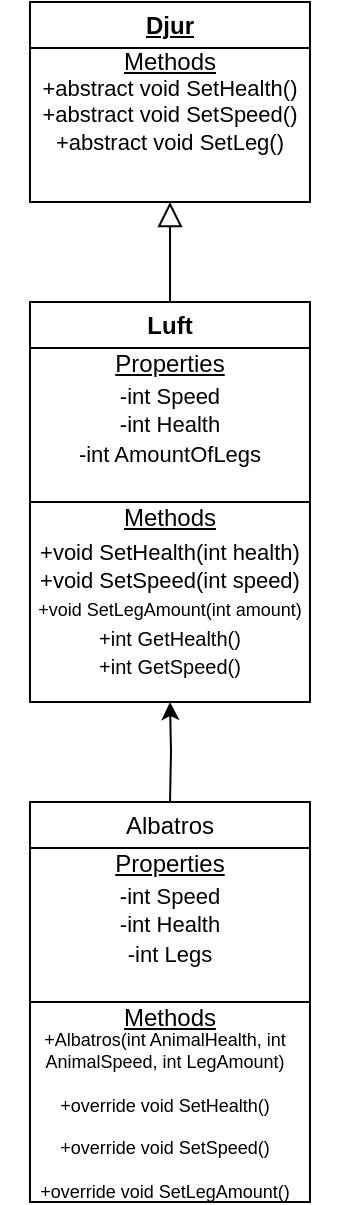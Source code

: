 <mxfile version="22.0.4" type="github">
  <diagram id="C5RBs43oDa-KdzZeNtuy" name="Page-1">
    <mxGraphModel dx="836" dy="488" grid="1" gridSize="10" guides="1" tooltips="1" connect="1" arrows="1" fold="1" page="1" pageScale="1" pageWidth="827" pageHeight="1169" math="0" shadow="0">
      <root>
        <mxCell id="WIyWlLk6GJQsqaUBKTNV-0" />
        <mxCell id="WIyWlLk6GJQsqaUBKTNV-1" parent="WIyWlLk6GJQsqaUBKTNV-0" />
        <mxCell id="zkfFHV4jXpPFQw0GAbJ--16" value="" style="endArrow=block;endSize=10;endFill=0;shadow=0;strokeWidth=1;rounded=0;edgeStyle=elbowEdgeStyle;elbow=vertical;exitX=0.5;exitY=0;exitDx=0;exitDy=0;" parent="WIyWlLk6GJQsqaUBKTNV-1" source="ya-7JuQW1T51q11uYDyU-60" edge="1">
          <mxGeometry width="160" relative="1" as="geometry">
            <mxPoint x="360" y="290" as="sourcePoint" />
            <mxPoint x="360" y="240" as="targetPoint" />
          </mxGeometry>
        </mxCell>
        <mxCell id="ya-7JuQW1T51q11uYDyU-22" style="edgeStyle=orthogonalEdgeStyle;rounded=0;orthogonalLoop=1;jettySize=auto;html=1;exitX=0.5;exitY=0;exitDx=0;exitDy=0;entryX=0.5;entryY=1;entryDx=0;entryDy=0;" edge="1" parent="WIyWlLk6GJQsqaUBKTNV-1" target="ya-7JuQW1T51q11uYDyU-81">
          <mxGeometry relative="1" as="geometry">
            <mxPoint x="360.0" y="540.0" as="sourcePoint" />
            <mxPoint x="360" y="530" as="targetPoint" />
          </mxGeometry>
        </mxCell>
        <mxCell id="ya-7JuQW1T51q11uYDyU-33" value="&lt;b style=&quot;border-color: var(--border-color);&quot;&gt;&lt;u style=&quot;border-color: var(--border-color);&quot;&gt;Djur&lt;/u&gt;&lt;/b&gt;" style="swimlane;whiteSpace=wrap;html=1;" vertex="1" collapsed="1" parent="WIyWlLk6GJQsqaUBKTNV-1">
          <mxGeometry x="290" y="140" width="140" height="100" as="geometry">
            <mxRectangle x="70" y="120" width="200" height="200" as="alternateBounds" />
          </mxGeometry>
        </mxCell>
        <mxCell id="ya-7JuQW1T51q11uYDyU-35" value="" style="rounded=0;whiteSpace=wrap;html=1;" vertex="1" parent="ya-7JuQW1T51q11uYDyU-33">
          <mxGeometry y="20" width="200" height="70" as="geometry" />
        </mxCell>
        <mxCell id="ya-7JuQW1T51q11uYDyU-36" value="" style="rounded=0;whiteSpace=wrap;html=1;" vertex="1" parent="ya-7JuQW1T51q11uYDyU-33">
          <mxGeometry y="30" width="120" height="60" as="geometry" />
        </mxCell>
        <mxCell id="ya-7JuQW1T51q11uYDyU-37" value="" style="rounded=0;whiteSpace=wrap;html=1;" vertex="1" parent="ya-7JuQW1T51q11uYDyU-33">
          <mxGeometry y="30" width="120" height="60" as="geometry" />
        </mxCell>
        <mxCell id="ya-7JuQW1T51q11uYDyU-38" value="" style="rounded=0;whiteSpace=wrap;html=1;" vertex="1" parent="ya-7JuQW1T51q11uYDyU-33">
          <mxGeometry x="20" y="50" width="120" height="60" as="geometry" />
        </mxCell>
        <mxCell id="ya-7JuQW1T51q11uYDyU-39" value="" style="rounded=0;whiteSpace=wrap;html=1;" vertex="1" parent="ya-7JuQW1T51q11uYDyU-33">
          <mxGeometry y="30" width="120" height="60" as="geometry" />
        </mxCell>
        <mxCell id="ya-7JuQW1T51q11uYDyU-40" value="" style="rounded=0;whiteSpace=wrap;html=1;" vertex="1" parent="ya-7JuQW1T51q11uYDyU-33">
          <mxGeometry x="20" y="45" width="120" height="60" as="geometry" />
        </mxCell>
        <mxCell id="ya-7JuQW1T51q11uYDyU-42" value="" style="rounded=0;whiteSpace=wrap;html=1;" vertex="1" parent="ya-7JuQW1T51q11uYDyU-33">
          <mxGeometry x="10" y="60" width="120" height="60" as="geometry" />
        </mxCell>
        <mxCell id="ya-7JuQW1T51q11uYDyU-43" value="" style="rounded=1;whiteSpace=wrap;html=1;" vertex="1" parent="ya-7JuQW1T51q11uYDyU-33">
          <mxGeometry y="60" width="120" height="60" as="geometry" />
        </mxCell>
        <mxCell id="ya-7JuQW1T51q11uYDyU-44" value="" style="whiteSpace=wrap;html=1;aspect=fixed;" vertex="1" parent="ya-7JuQW1T51q11uYDyU-33">
          <mxGeometry y="20" width="120" height="120" as="geometry" />
        </mxCell>
        <mxCell id="ya-7JuQW1T51q11uYDyU-45" value="" style="rounded=0;whiteSpace=wrap;html=1;" vertex="1" parent="ya-7JuQW1T51q11uYDyU-33">
          <mxGeometry x="20" y="40" width="120" height="60" as="geometry" />
        </mxCell>
        <mxCell id="ya-7JuQW1T51q11uYDyU-46" value="" style="rounded=0;whiteSpace=wrap;html=1;" vertex="1" parent="ya-7JuQW1T51q11uYDyU-33">
          <mxGeometry x="10" y="45" width="120" height="60" as="geometry" />
        </mxCell>
        <mxCell id="ya-7JuQW1T51q11uYDyU-47" value="" style="rounded=0;whiteSpace=wrap;html=1;" vertex="1" parent="ya-7JuQW1T51q11uYDyU-33">
          <mxGeometry x="70" y="70" width="120" height="60" as="geometry" />
        </mxCell>
        <mxCell id="ya-7JuQW1T51q11uYDyU-48" value="" style="whiteSpace=wrap;html=1;" vertex="1" parent="ya-7JuQW1T51q11uYDyU-33">
          <mxGeometry y="20" width="120" height="60" as="geometry" />
        </mxCell>
        <mxCell id="ya-7JuQW1T51q11uYDyU-54" value="" style="whiteSpace=wrap;html=1;labelPosition=center;verticalLabelPosition=middle;align=center;verticalAlign=middle;" vertex="1" parent="WIyWlLk6GJQsqaUBKTNV-1">
          <mxGeometry x="290" y="163" width="140" height="77" as="geometry" />
        </mxCell>
        <mxCell id="ya-7JuQW1T51q11uYDyU-55" value="&lt;u&gt;Methods&lt;/u&gt;" style="text;html=1;strokeColor=none;fillColor=none;align=center;verticalAlign=middle;whiteSpace=wrap;rounded=0;" vertex="1" parent="WIyWlLk6GJQsqaUBKTNV-1">
          <mxGeometry x="330" y="155" width="60" height="30" as="geometry" />
        </mxCell>
        <mxCell id="ya-7JuQW1T51q11uYDyU-56" value="&lt;font style=&quot;font-size: 11px;&quot;&gt;+abstract void SetHealth()&lt;/font&gt;" style="text;html=1;strokeColor=none;fillColor=none;align=center;verticalAlign=middle;whiteSpace=wrap;rounded=0;" vertex="1" parent="WIyWlLk6GJQsqaUBKTNV-1">
          <mxGeometry x="290" y="168" width="140" height="30" as="geometry" />
        </mxCell>
        <mxCell id="ya-7JuQW1T51q11uYDyU-57" value="&lt;font style=&quot;font-size: 11px;&quot;&gt;+abstract void SetSpeed()&lt;/font&gt;" style="text;html=1;strokeColor=none;fillColor=none;align=center;verticalAlign=middle;whiteSpace=wrap;rounded=0;" vertex="1" parent="WIyWlLk6GJQsqaUBKTNV-1">
          <mxGeometry x="290" y="181" width="140" height="30" as="geometry" />
        </mxCell>
        <mxCell id="ya-7JuQW1T51q11uYDyU-58" value="&lt;font style=&quot;font-size: 11px;&quot;&gt;+abstract void SetLeg()&lt;/font&gt;" style="text;html=1;strokeColor=none;fillColor=none;align=center;verticalAlign=middle;whiteSpace=wrap;rounded=0;" vertex="1" parent="WIyWlLk6GJQsqaUBKTNV-1">
          <mxGeometry x="290" y="195" width="140" height="30" as="geometry" />
        </mxCell>
        <mxCell id="ya-7JuQW1T51q11uYDyU-60" value="Luft" style="swimlane;whiteSpace=wrap;html=1;" vertex="1" collapsed="1" parent="WIyWlLk6GJQsqaUBKTNV-1">
          <mxGeometry x="290" y="290" width="140" height="100" as="geometry">
            <mxRectangle x="70" y="120" width="200" height="200" as="alternateBounds" />
          </mxGeometry>
        </mxCell>
        <mxCell id="ya-7JuQW1T51q11uYDyU-61" value="" style="rounded=0;whiteSpace=wrap;html=1;" vertex="1" parent="ya-7JuQW1T51q11uYDyU-60">
          <mxGeometry y="20" width="200" height="70" as="geometry" />
        </mxCell>
        <mxCell id="ya-7JuQW1T51q11uYDyU-62" value="" style="rounded=0;whiteSpace=wrap;html=1;" vertex="1" parent="ya-7JuQW1T51q11uYDyU-60">
          <mxGeometry y="30" width="120" height="60" as="geometry" />
        </mxCell>
        <mxCell id="ya-7JuQW1T51q11uYDyU-63" value="" style="rounded=0;whiteSpace=wrap;html=1;" vertex="1" parent="ya-7JuQW1T51q11uYDyU-60">
          <mxGeometry y="30" width="120" height="60" as="geometry" />
        </mxCell>
        <mxCell id="ya-7JuQW1T51q11uYDyU-64" value="" style="rounded=0;whiteSpace=wrap;html=1;" vertex="1" parent="ya-7JuQW1T51q11uYDyU-60">
          <mxGeometry x="20" y="50" width="120" height="60" as="geometry" />
        </mxCell>
        <mxCell id="ya-7JuQW1T51q11uYDyU-65" value="" style="rounded=0;whiteSpace=wrap;html=1;" vertex="1" parent="ya-7JuQW1T51q11uYDyU-60">
          <mxGeometry y="30" width="120" height="60" as="geometry" />
        </mxCell>
        <mxCell id="ya-7JuQW1T51q11uYDyU-66" value="" style="rounded=0;whiteSpace=wrap;html=1;" vertex="1" parent="ya-7JuQW1T51q11uYDyU-60">
          <mxGeometry x="20" y="45" width="120" height="60" as="geometry" />
        </mxCell>
        <mxCell id="ya-7JuQW1T51q11uYDyU-67" value="" style="rounded=0;whiteSpace=wrap;html=1;" vertex="1" parent="ya-7JuQW1T51q11uYDyU-60">
          <mxGeometry x="10" y="60" width="120" height="60" as="geometry" />
        </mxCell>
        <mxCell id="ya-7JuQW1T51q11uYDyU-68" value="" style="rounded=1;whiteSpace=wrap;html=1;" vertex="1" parent="ya-7JuQW1T51q11uYDyU-60">
          <mxGeometry y="60" width="120" height="60" as="geometry" />
        </mxCell>
        <mxCell id="ya-7JuQW1T51q11uYDyU-69" value="" style="whiteSpace=wrap;html=1;aspect=fixed;" vertex="1" parent="ya-7JuQW1T51q11uYDyU-60">
          <mxGeometry y="20" width="120" height="120" as="geometry" />
        </mxCell>
        <mxCell id="ya-7JuQW1T51q11uYDyU-70" value="" style="rounded=0;whiteSpace=wrap;html=1;" vertex="1" parent="ya-7JuQW1T51q11uYDyU-60">
          <mxGeometry x="20" y="40" width="120" height="60" as="geometry" />
        </mxCell>
        <mxCell id="ya-7JuQW1T51q11uYDyU-71" value="" style="rounded=0;whiteSpace=wrap;html=1;" vertex="1" parent="ya-7JuQW1T51q11uYDyU-60">
          <mxGeometry x="10" y="45" width="120" height="60" as="geometry" />
        </mxCell>
        <mxCell id="ya-7JuQW1T51q11uYDyU-72" value="" style="rounded=0;whiteSpace=wrap;html=1;" vertex="1" parent="ya-7JuQW1T51q11uYDyU-60">
          <mxGeometry x="70" y="70" width="120" height="60" as="geometry" />
        </mxCell>
        <mxCell id="ya-7JuQW1T51q11uYDyU-73" value="" style="whiteSpace=wrap;html=1;" vertex="1" parent="ya-7JuQW1T51q11uYDyU-60">
          <mxGeometry y="20" width="120" height="60" as="geometry" />
        </mxCell>
        <mxCell id="ya-7JuQW1T51q11uYDyU-74" value="" style="whiteSpace=wrap;html=1;labelPosition=center;verticalLabelPosition=middle;align=center;verticalAlign=middle;" vertex="1" parent="WIyWlLk6GJQsqaUBKTNV-1">
          <mxGeometry x="290" y="313" width="140" height="77" as="geometry" />
        </mxCell>
        <mxCell id="ya-7JuQW1T51q11uYDyU-81" value="" style="whiteSpace=wrap;html=1;labelPosition=center;verticalLabelPosition=middle;align=center;verticalAlign=middle;" vertex="1" parent="WIyWlLk6GJQsqaUBKTNV-1">
          <mxGeometry x="290" y="390" width="140" height="100" as="geometry" />
        </mxCell>
        <mxCell id="ya-7JuQW1T51q11uYDyU-76" value="&lt;font style=&quot;&quot;&gt;&lt;span style=&quot;font-size: 11px;&quot;&gt;+void SetHealth(int health)&lt;/span&gt;&lt;br&gt;&lt;span style=&quot;font-size: 11px;&quot;&gt;+void SetSpeed(int speed)&lt;/span&gt;&lt;br&gt;&lt;font style=&quot;font-size: 9px;&quot;&gt;+void SetLegAmount(int amount)&lt;br&gt;&lt;/font&gt;&lt;font style=&quot;font-size: 10px;&quot;&gt;+int GetHealth()&lt;br&gt;&lt;/font&gt;&lt;font style=&quot;font-size: 10px;&quot;&gt;+int GetSpeed()&lt;/font&gt;&lt;br&gt;&lt;/font&gt;" style="text;html=1;strokeColor=none;fillColor=none;align=center;verticalAlign=middle;whiteSpace=wrap;rounded=0;" vertex="1" parent="WIyWlLk6GJQsqaUBKTNV-1">
          <mxGeometry x="275" y="413" width="170" height="60" as="geometry" />
        </mxCell>
        <mxCell id="ya-7JuQW1T51q11uYDyU-75" value="&lt;u&gt;Methods&lt;/u&gt;" style="text;html=1;strokeColor=none;fillColor=none;align=center;verticalAlign=middle;whiteSpace=wrap;rounded=0;" vertex="1" parent="WIyWlLk6GJQsqaUBKTNV-1">
          <mxGeometry x="330" y="383" width="60" height="30" as="geometry" />
        </mxCell>
        <mxCell id="ya-7JuQW1T51q11uYDyU-83" value="&lt;u&gt;Properties&lt;/u&gt;" style="text;html=1;strokeColor=none;fillColor=none;align=center;verticalAlign=middle;whiteSpace=wrap;rounded=0;" vertex="1" parent="WIyWlLk6GJQsqaUBKTNV-1">
          <mxGeometry x="330" y="306" width="60" height="30" as="geometry" />
        </mxCell>
        <mxCell id="ya-7JuQW1T51q11uYDyU-84" value="&lt;font style=&quot;font-size: 11px;&quot;&gt;-int Speed&lt;br&gt;-int Health&lt;br&gt;-int AmountOfLegs&lt;br&gt;&lt;/font&gt;" style="text;html=1;strokeColor=none;fillColor=none;align=center;verticalAlign=middle;whiteSpace=wrap;rounded=0;" vertex="1" parent="WIyWlLk6GJQsqaUBKTNV-1">
          <mxGeometry x="290" y="336" width="140" height="30" as="geometry" />
        </mxCell>
        <mxCell id="ya-7JuQW1T51q11uYDyU-91" value="&lt;span style=&quot;font-weight: normal;&quot;&gt;Albatros&lt;/span&gt;" style="swimlane;whiteSpace=wrap;html=1;" vertex="1" collapsed="1" parent="WIyWlLk6GJQsqaUBKTNV-1">
          <mxGeometry x="290" y="540" width="140" height="100" as="geometry">
            <mxRectangle x="70" y="120" width="200" height="200" as="alternateBounds" />
          </mxGeometry>
        </mxCell>
        <mxCell id="ya-7JuQW1T51q11uYDyU-92" value="" style="rounded=0;whiteSpace=wrap;html=1;" vertex="1" parent="ya-7JuQW1T51q11uYDyU-91">
          <mxGeometry y="20" width="200" height="70" as="geometry" />
        </mxCell>
        <mxCell id="ya-7JuQW1T51q11uYDyU-93" value="" style="rounded=0;whiteSpace=wrap;html=1;" vertex="1" parent="ya-7JuQW1T51q11uYDyU-91">
          <mxGeometry y="30" width="120" height="60" as="geometry" />
        </mxCell>
        <mxCell id="ya-7JuQW1T51q11uYDyU-94" value="" style="rounded=0;whiteSpace=wrap;html=1;" vertex="1" parent="ya-7JuQW1T51q11uYDyU-91">
          <mxGeometry y="30" width="120" height="60" as="geometry" />
        </mxCell>
        <mxCell id="ya-7JuQW1T51q11uYDyU-95" value="" style="rounded=0;whiteSpace=wrap;html=1;" vertex="1" parent="ya-7JuQW1T51q11uYDyU-91">
          <mxGeometry x="20" y="50" width="120" height="60" as="geometry" />
        </mxCell>
        <mxCell id="ya-7JuQW1T51q11uYDyU-96" value="" style="rounded=0;whiteSpace=wrap;html=1;" vertex="1" parent="ya-7JuQW1T51q11uYDyU-91">
          <mxGeometry y="30" width="120" height="60" as="geometry" />
        </mxCell>
        <mxCell id="ya-7JuQW1T51q11uYDyU-97" value="" style="rounded=0;whiteSpace=wrap;html=1;" vertex="1" parent="ya-7JuQW1T51q11uYDyU-91">
          <mxGeometry x="20" y="45" width="120" height="60" as="geometry" />
        </mxCell>
        <mxCell id="ya-7JuQW1T51q11uYDyU-98" value="" style="rounded=0;whiteSpace=wrap;html=1;" vertex="1" parent="ya-7JuQW1T51q11uYDyU-91">
          <mxGeometry x="10" y="60" width="120" height="60" as="geometry" />
        </mxCell>
        <mxCell id="ya-7JuQW1T51q11uYDyU-99" value="" style="rounded=1;whiteSpace=wrap;html=1;" vertex="1" parent="ya-7JuQW1T51q11uYDyU-91">
          <mxGeometry y="60" width="120" height="60" as="geometry" />
        </mxCell>
        <mxCell id="ya-7JuQW1T51q11uYDyU-100" value="" style="whiteSpace=wrap;html=1;aspect=fixed;" vertex="1" parent="ya-7JuQW1T51q11uYDyU-91">
          <mxGeometry y="20" width="120" height="120" as="geometry" />
        </mxCell>
        <mxCell id="ya-7JuQW1T51q11uYDyU-101" value="" style="rounded=0;whiteSpace=wrap;html=1;" vertex="1" parent="ya-7JuQW1T51q11uYDyU-91">
          <mxGeometry x="20" y="40" width="120" height="60" as="geometry" />
        </mxCell>
        <mxCell id="ya-7JuQW1T51q11uYDyU-102" value="" style="rounded=0;whiteSpace=wrap;html=1;" vertex="1" parent="ya-7JuQW1T51q11uYDyU-91">
          <mxGeometry x="10" y="45" width="120" height="60" as="geometry" />
        </mxCell>
        <mxCell id="ya-7JuQW1T51q11uYDyU-103" value="" style="rounded=0;whiteSpace=wrap;html=1;" vertex="1" parent="ya-7JuQW1T51q11uYDyU-91">
          <mxGeometry x="70" y="70" width="120" height="60" as="geometry" />
        </mxCell>
        <mxCell id="ya-7JuQW1T51q11uYDyU-104" value="" style="whiteSpace=wrap;html=1;" vertex="1" parent="ya-7JuQW1T51q11uYDyU-91">
          <mxGeometry y="20" width="120" height="60" as="geometry" />
        </mxCell>
        <mxCell id="ya-7JuQW1T51q11uYDyU-105" value="" style="whiteSpace=wrap;html=1;labelPosition=center;verticalLabelPosition=middle;align=center;verticalAlign=middle;" vertex="1" parent="WIyWlLk6GJQsqaUBKTNV-1">
          <mxGeometry x="290" y="563" width="140" height="77" as="geometry" />
        </mxCell>
        <mxCell id="ya-7JuQW1T51q11uYDyU-106" value="" style="whiteSpace=wrap;html=1;labelPosition=center;verticalLabelPosition=middle;align=center;verticalAlign=middle;" vertex="1" parent="WIyWlLk6GJQsqaUBKTNV-1">
          <mxGeometry x="290" y="640" width="140" height="100" as="geometry" />
        </mxCell>
        <mxCell id="ya-7JuQW1T51q11uYDyU-107" value="&lt;font style=&quot;font-size: 9px;&quot;&gt;+Albatros(int AnimalHealth, int AnimalSpeed, int LegAmount)&lt;br&gt;&lt;br&gt;+override void SetHealth()&lt;br&gt;&lt;br&gt;+override void SetSpeed()&lt;br&gt;&lt;br&gt;+override void SetLegAmount()&lt;br style=&quot;font-size: 9px;&quot;&gt;&lt;/font&gt;" style="text;html=1;strokeColor=none;fillColor=none;align=center;verticalAlign=middle;whiteSpace=wrap;rounded=0;fontSize=9;" vertex="1" parent="WIyWlLk6GJQsqaUBKTNV-1">
          <mxGeometry x="275" y="653" width="165" height="87" as="geometry" />
        </mxCell>
        <mxCell id="ya-7JuQW1T51q11uYDyU-108" value="&lt;u&gt;Methods&lt;/u&gt;" style="text;html=1;strokeColor=none;fillColor=none;align=center;verticalAlign=middle;whiteSpace=wrap;rounded=0;" vertex="1" parent="WIyWlLk6GJQsqaUBKTNV-1">
          <mxGeometry x="330" y="633" width="60" height="30" as="geometry" />
        </mxCell>
        <mxCell id="ya-7JuQW1T51q11uYDyU-109" value="&lt;u&gt;Properties&lt;/u&gt;" style="text;html=1;strokeColor=none;fillColor=none;align=center;verticalAlign=middle;whiteSpace=wrap;rounded=0;" vertex="1" parent="WIyWlLk6GJQsqaUBKTNV-1">
          <mxGeometry x="330" y="556" width="60" height="30" as="geometry" />
        </mxCell>
        <mxCell id="ya-7JuQW1T51q11uYDyU-110" value="&lt;font style=&quot;font-size: 11px;&quot;&gt;-int Speed&lt;br&gt;-int Health&lt;br&gt;-int Legs&lt;br&gt;&lt;/font&gt;" style="text;html=1;strokeColor=none;fillColor=none;align=center;verticalAlign=middle;whiteSpace=wrap;rounded=0;" vertex="1" parent="WIyWlLk6GJQsqaUBKTNV-1">
          <mxGeometry x="290" y="586" width="140" height="30" as="geometry" />
        </mxCell>
      </root>
    </mxGraphModel>
  </diagram>
</mxfile>

